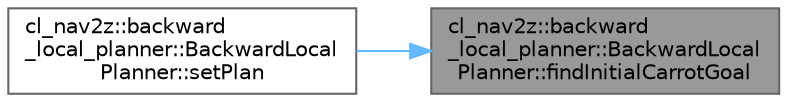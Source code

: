 digraph "cl_nav2z::backward_local_planner::BackwardLocalPlanner::findInitialCarrotGoal"
{
 // LATEX_PDF_SIZE
  bgcolor="transparent";
  edge [fontname=Helvetica,fontsize=10,labelfontname=Helvetica,labelfontsize=10];
  node [fontname=Helvetica,fontsize=10,shape=box,height=0.2,width=0.4];
  rankdir="RL";
  Node1 [label="cl_nav2z::backward\l_local_planner::BackwardLocal\lPlanner::findInitialCarrotGoal",height=0.2,width=0.4,color="gray40", fillcolor="grey60", style="filled", fontcolor="black",tooltip=" "];
  Node1 -> Node2 [dir="back",color="steelblue1",style="solid"];
  Node2 [label="cl_nav2z::backward\l_local_planner::BackwardLocal\lPlanner::setPlan",height=0.2,width=0.4,color="grey40", fillcolor="white", style="filled",URL="$classcl__nav2z_1_1backward__local__planner_1_1BackwardLocalPlanner.html#a8b1fd356d7eac7a5b146a1868facf00d",tooltip="nav2_core setPlan - Sets the global plan"];
}
